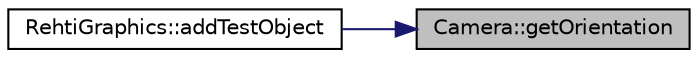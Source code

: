 digraph "Camera::getOrientation"
{
 // LATEX_PDF_SIZE
  edge [fontname="Helvetica",fontsize="10",labelfontname="Helvetica",labelfontsize="10"];
  node [fontname="Helvetica",fontsize="10",shape=record];
  rankdir="RL";
  Node1 [label="Camera::getOrientation",height=0.2,width=0.4,color="black", fillcolor="grey75", style="filled", fontcolor="black",tooltip="Returns the orientation of the camera."];
  Node1 -> Node2 [dir="back",color="midnightblue",fontsize="10",style="solid",fontname="Helvetica"];
  Node2 [label="RehtiGraphics::addTestObject",height=0.2,width=0.4,color="black", fillcolor="white", style="filled",URL="$classRehtiGraphics.html#aee9717d7bdb276ed3b0be0775c00e24c",tooltip="Adds a test cube for testing purposes."];
}
